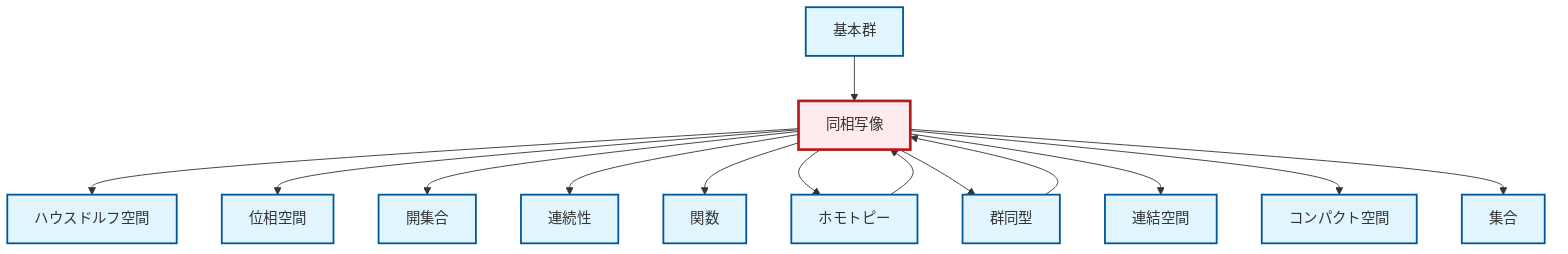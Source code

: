 graph TD
    classDef definition fill:#e1f5fe,stroke:#01579b,stroke-width:2px
    classDef theorem fill:#f3e5f5,stroke:#4a148c,stroke-width:2px
    classDef axiom fill:#fff3e0,stroke:#e65100,stroke-width:2px
    classDef example fill:#e8f5e9,stroke:#1b5e20,stroke-width:2px
    classDef current fill:#ffebee,stroke:#b71c1c,stroke-width:3px
    def-function["関数"]:::definition
    def-compact["コンパクト空間"]:::definition
    def-hausdorff["ハウスドルフ空間"]:::definition
    def-homeomorphism["同相写像"]:::definition
    def-set["集合"]:::definition
    def-isomorphism["群同型"]:::definition
    def-connected["連結空間"]:::definition
    def-fundamental-group["基本群"]:::definition
    def-homotopy["ホモトピー"]:::definition
    def-continuity["連続性"]:::definition
    def-open-set["開集合"]:::definition
    def-topological-space["位相空間"]:::definition
    def-homeomorphism --> def-hausdorff
    def-homotopy --> def-homeomorphism
    def-homeomorphism --> def-topological-space
    def-homeomorphism --> def-open-set
    def-isomorphism --> def-homeomorphism
    def-homeomorphism --> def-continuity
    def-homeomorphism --> def-function
    def-homeomorphism --> def-homotopy
    def-homeomorphism --> def-isomorphism
    def-homeomorphism --> def-connected
    def-homeomorphism --> def-compact
    def-homeomorphism --> def-set
    def-fundamental-group --> def-homeomorphism
    class def-homeomorphism current